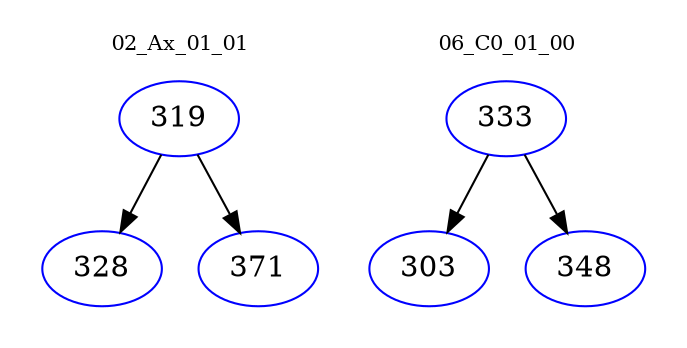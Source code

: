 digraph{
subgraph cluster_0 {
color = white
label = "02_Ax_01_01";
fontsize=10;
T0_319 [label="319", color="blue"]
T0_319 -> T0_328 [color="black"]
T0_328 [label="328", color="blue"]
T0_319 -> T0_371 [color="black"]
T0_371 [label="371", color="blue"]
}
subgraph cluster_1 {
color = white
label = "06_C0_01_00";
fontsize=10;
T1_333 [label="333", color="blue"]
T1_333 -> T1_303 [color="black"]
T1_303 [label="303", color="blue"]
T1_333 -> T1_348 [color="black"]
T1_348 [label="348", color="blue"]
}
}

